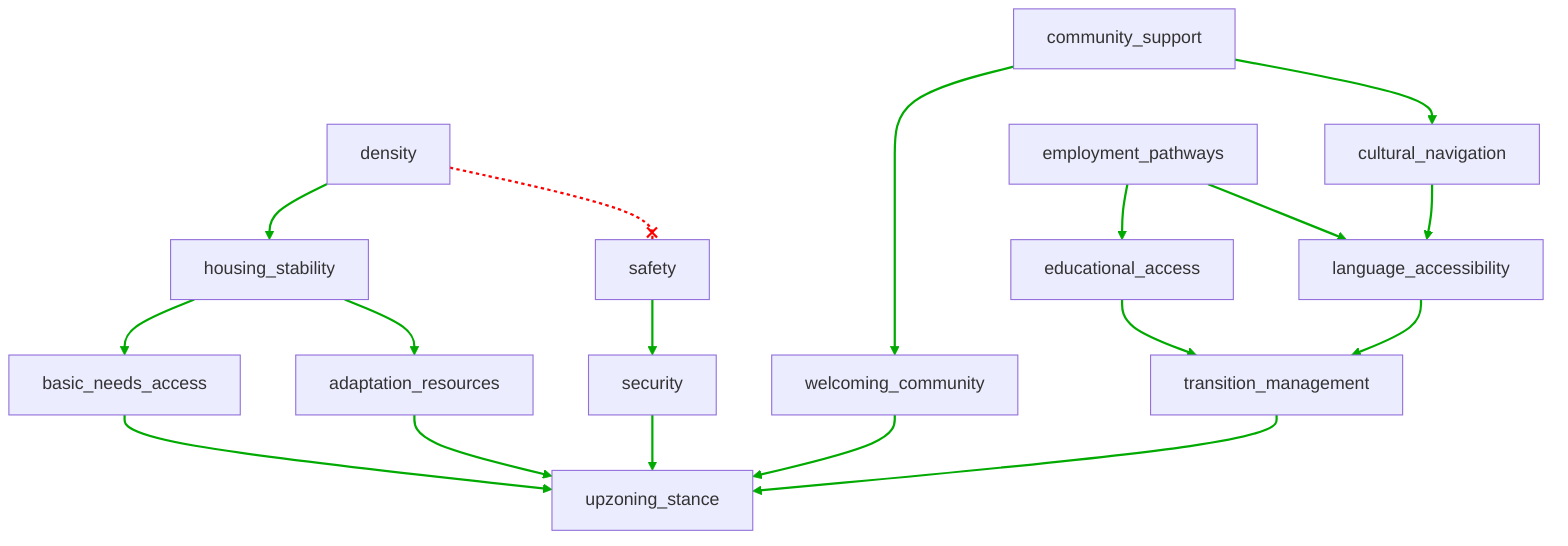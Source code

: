 flowchart TD
n1[density]
n2[housing_stability]
n3[community_support]
n4[cultural_navigation]
n5[safety]
n6[employment_pathways]
n7[educational_access]
n8[language_accessibility]
n9[basic_needs_access]
n10[adaptation_resources]
n11[welcoming_community]
n12[security]
n13[transition_management]
n14[upzoning_stance]
n1 --> n2
n1 --x n5
n2 --> n9
n2 --> n10
n3 --> n11
n3 --> n4
n4 --> n8
n5 --> n12
n6 --> n7
n6 --> n8
n7 --> n13
n8 --> n13
n9 --> n14
n10 --> n14
n11 --> n14
n12 --> n14
n13 --> n14
linkStyle 0 stroke:#00AA00,stroke-width:2px
linkStyle 1 stroke:#FF0000,stroke-dasharray:3,stroke-width:2px
linkStyle 2 stroke:#00AA00,stroke-width:2px
linkStyle 3 stroke:#00AA00,stroke-width:2px
linkStyle 4 stroke:#00AA00,stroke-width:2px
linkStyle 5 stroke:#00AA00,stroke-width:2px
linkStyle 6 stroke:#00AA00,stroke-width:2px
linkStyle 7 stroke:#00AA00,stroke-width:2px
linkStyle 8 stroke:#00AA00,stroke-width:2px
linkStyle 9 stroke:#00AA00,stroke-width:2px
linkStyle 10 stroke:#00AA00,stroke-width:2px
linkStyle 11 stroke:#00AA00,stroke-width:2px
linkStyle 12 stroke:#00AA00,stroke-width:2px
linkStyle 13 stroke:#00AA00,stroke-width:2px
linkStyle 14 stroke:#00AA00,stroke-width:2px
linkStyle 15 stroke:#00AA00,stroke-width:2px
linkStyle 16 stroke:#00AA00,stroke-width:2px